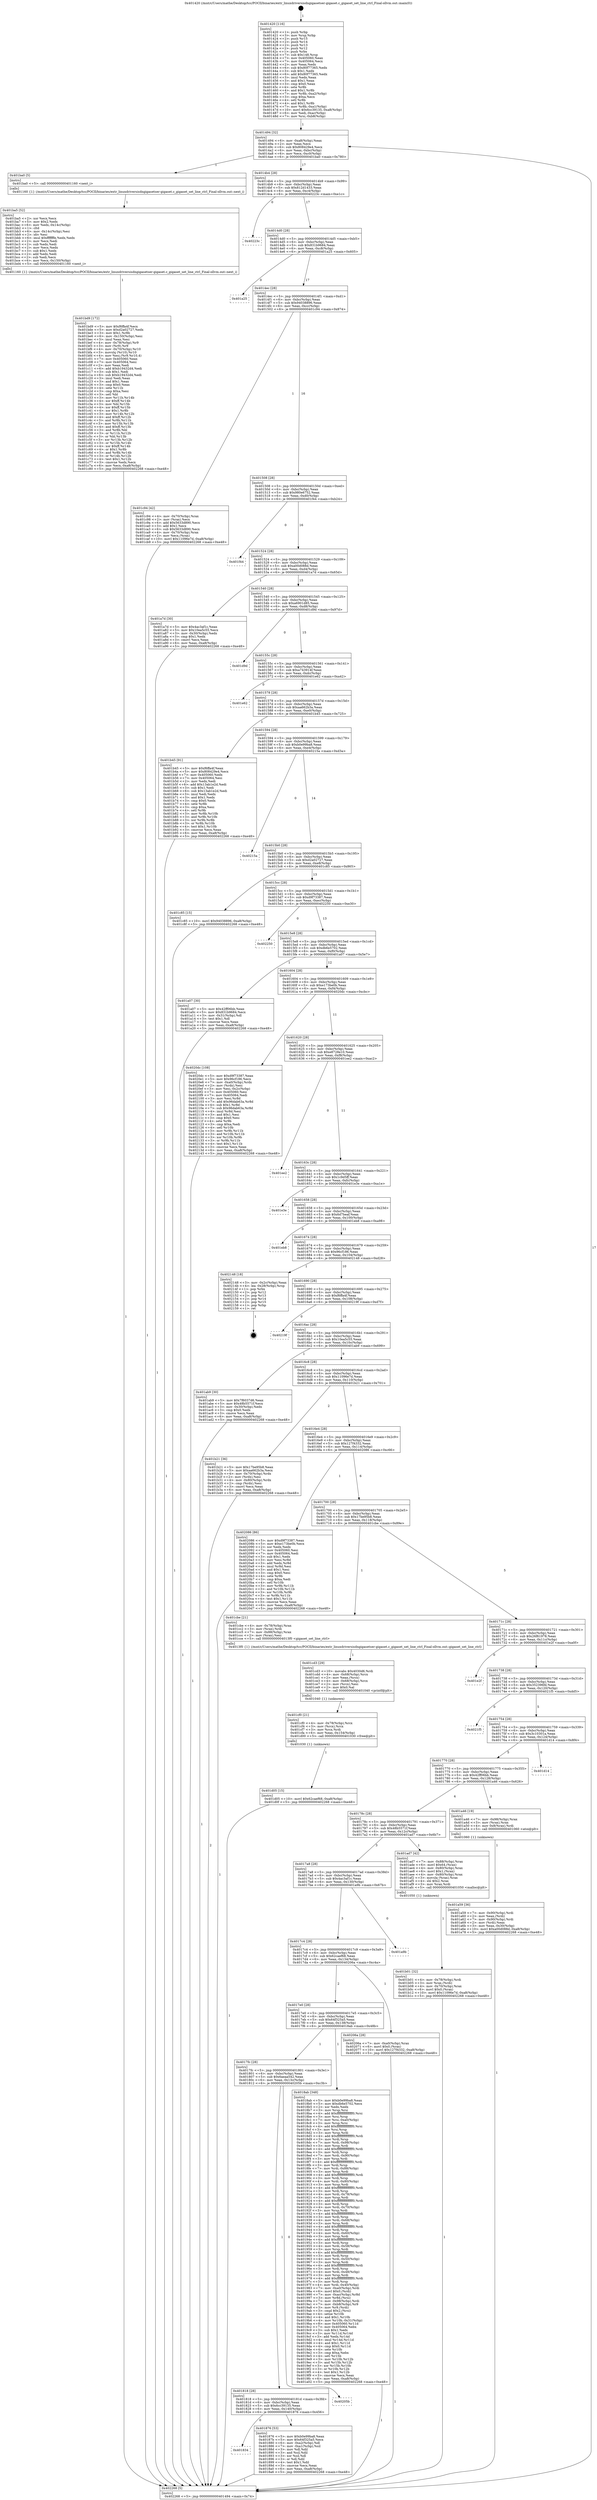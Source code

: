 digraph "0x401420" {
  label = "0x401420 (/mnt/c/Users/mathe/Desktop/tcc/POCII/binaries/extr_linuxdriversisdngigasetser-gigaset.c_gigaset_set_line_ctrl_Final-ollvm.out::main(0))"
  labelloc = "t"
  node[shape=record]

  Entry [label="",width=0.3,height=0.3,shape=circle,fillcolor=black,style=filled]
  "0x401494" [label="{
     0x401494 [32]\l
     | [instrs]\l
     &nbsp;&nbsp;0x401494 \<+6\>: mov -0xa8(%rbp),%eax\l
     &nbsp;&nbsp;0x40149a \<+2\>: mov %eax,%ecx\l
     &nbsp;&nbsp;0x40149c \<+6\>: sub $0x808429e4,%ecx\l
     &nbsp;&nbsp;0x4014a2 \<+6\>: mov %eax,-0xbc(%rbp)\l
     &nbsp;&nbsp;0x4014a8 \<+6\>: mov %ecx,-0xc0(%rbp)\l
     &nbsp;&nbsp;0x4014ae \<+6\>: je 0000000000401ba0 \<main+0x780\>\l
  }"]
  "0x401ba0" [label="{
     0x401ba0 [5]\l
     | [instrs]\l
     &nbsp;&nbsp;0x401ba0 \<+5\>: call 0000000000401160 \<next_i\>\l
     | [calls]\l
     &nbsp;&nbsp;0x401160 \{1\} (/mnt/c/Users/mathe/Desktop/tcc/POCII/binaries/extr_linuxdriversisdngigasetser-gigaset.c_gigaset_set_line_ctrl_Final-ollvm.out::next_i)\l
  }"]
  "0x4014b4" [label="{
     0x4014b4 [28]\l
     | [instrs]\l
     &nbsp;&nbsp;0x4014b4 \<+5\>: jmp 00000000004014b9 \<main+0x99\>\l
     &nbsp;&nbsp;0x4014b9 \<+6\>: mov -0xbc(%rbp),%eax\l
     &nbsp;&nbsp;0x4014bf \<+5\>: sub $0x812d1433,%eax\l
     &nbsp;&nbsp;0x4014c4 \<+6\>: mov %eax,-0xc4(%rbp)\l
     &nbsp;&nbsp;0x4014ca \<+6\>: je 000000000040223c \<main+0xe1c\>\l
  }"]
  Exit [label="",width=0.3,height=0.3,shape=circle,fillcolor=black,style=filled,peripheries=2]
  "0x40223c" [label="{
     0x40223c\l
  }", style=dashed]
  "0x4014d0" [label="{
     0x4014d0 [28]\l
     | [instrs]\l
     &nbsp;&nbsp;0x4014d0 \<+5\>: jmp 00000000004014d5 \<main+0xb5\>\l
     &nbsp;&nbsp;0x4014d5 \<+6\>: mov -0xbc(%rbp),%eax\l
     &nbsp;&nbsp;0x4014db \<+5\>: sub $0x831b9684,%eax\l
     &nbsp;&nbsp;0x4014e0 \<+6\>: mov %eax,-0xc8(%rbp)\l
     &nbsp;&nbsp;0x4014e6 \<+6\>: je 0000000000401a25 \<main+0x605\>\l
  }"]
  "0x401d05" [label="{
     0x401d05 [15]\l
     | [instrs]\l
     &nbsp;&nbsp;0x401d05 \<+10\>: movl $0x62caef68,-0xa8(%rbp)\l
     &nbsp;&nbsp;0x401d0f \<+5\>: jmp 0000000000402268 \<main+0xe48\>\l
  }"]
  "0x401a25" [label="{
     0x401a25\l
  }", style=dashed]
  "0x4014ec" [label="{
     0x4014ec [28]\l
     | [instrs]\l
     &nbsp;&nbsp;0x4014ec \<+5\>: jmp 00000000004014f1 \<main+0xd1\>\l
     &nbsp;&nbsp;0x4014f1 \<+6\>: mov -0xbc(%rbp),%eax\l
     &nbsp;&nbsp;0x4014f7 \<+5\>: sub $0x94038896,%eax\l
     &nbsp;&nbsp;0x4014fc \<+6\>: mov %eax,-0xcc(%rbp)\l
     &nbsp;&nbsp;0x401502 \<+6\>: je 0000000000401c94 \<main+0x874\>\l
  }"]
  "0x401cf0" [label="{
     0x401cf0 [21]\l
     | [instrs]\l
     &nbsp;&nbsp;0x401cf0 \<+4\>: mov -0x78(%rbp),%rcx\l
     &nbsp;&nbsp;0x401cf4 \<+3\>: mov (%rcx),%rcx\l
     &nbsp;&nbsp;0x401cf7 \<+3\>: mov %rcx,%rdi\l
     &nbsp;&nbsp;0x401cfa \<+6\>: mov %eax,-0x154(%rbp)\l
     &nbsp;&nbsp;0x401d00 \<+5\>: call 0000000000401030 \<free@plt\>\l
     | [calls]\l
     &nbsp;&nbsp;0x401030 \{1\} (unknown)\l
  }"]
  "0x401c94" [label="{
     0x401c94 [42]\l
     | [instrs]\l
     &nbsp;&nbsp;0x401c94 \<+4\>: mov -0x70(%rbp),%rax\l
     &nbsp;&nbsp;0x401c98 \<+2\>: mov (%rax),%ecx\l
     &nbsp;&nbsp;0x401c9a \<+6\>: add $0x5633d890,%ecx\l
     &nbsp;&nbsp;0x401ca0 \<+3\>: add $0x1,%ecx\l
     &nbsp;&nbsp;0x401ca3 \<+6\>: sub $0x5633d890,%ecx\l
     &nbsp;&nbsp;0x401ca9 \<+4\>: mov -0x70(%rbp),%rax\l
     &nbsp;&nbsp;0x401cad \<+2\>: mov %ecx,(%rax)\l
     &nbsp;&nbsp;0x401caf \<+10\>: movl $0x11096e7d,-0xa8(%rbp)\l
     &nbsp;&nbsp;0x401cb9 \<+5\>: jmp 0000000000402268 \<main+0xe48\>\l
  }"]
  "0x401508" [label="{
     0x401508 [28]\l
     | [instrs]\l
     &nbsp;&nbsp;0x401508 \<+5\>: jmp 000000000040150d \<main+0xed\>\l
     &nbsp;&nbsp;0x40150d \<+6\>: mov -0xbc(%rbp),%eax\l
     &nbsp;&nbsp;0x401513 \<+5\>: sub $0x980e6752,%eax\l
     &nbsp;&nbsp;0x401518 \<+6\>: mov %eax,-0xd0(%rbp)\l
     &nbsp;&nbsp;0x40151e \<+6\>: je 0000000000401f44 \<main+0xb24\>\l
  }"]
  "0x401cd3" [label="{
     0x401cd3 [29]\l
     | [instrs]\l
     &nbsp;&nbsp;0x401cd3 \<+10\>: movabs $0x4030d6,%rdi\l
     &nbsp;&nbsp;0x401cdd \<+4\>: mov -0x68(%rbp),%rcx\l
     &nbsp;&nbsp;0x401ce1 \<+2\>: mov %eax,(%rcx)\l
     &nbsp;&nbsp;0x401ce3 \<+4\>: mov -0x68(%rbp),%rcx\l
     &nbsp;&nbsp;0x401ce7 \<+2\>: mov (%rcx),%esi\l
     &nbsp;&nbsp;0x401ce9 \<+2\>: mov $0x0,%al\l
     &nbsp;&nbsp;0x401ceb \<+5\>: call 0000000000401040 \<printf@plt\>\l
     | [calls]\l
     &nbsp;&nbsp;0x401040 \{1\} (unknown)\l
  }"]
  "0x401f44" [label="{
     0x401f44\l
  }", style=dashed]
  "0x401524" [label="{
     0x401524 [28]\l
     | [instrs]\l
     &nbsp;&nbsp;0x401524 \<+5\>: jmp 0000000000401529 \<main+0x109\>\l
     &nbsp;&nbsp;0x401529 \<+6\>: mov -0xbc(%rbp),%eax\l
     &nbsp;&nbsp;0x40152f \<+5\>: sub $0xa00d088d,%eax\l
     &nbsp;&nbsp;0x401534 \<+6\>: mov %eax,-0xd4(%rbp)\l
     &nbsp;&nbsp;0x40153a \<+6\>: je 0000000000401a7d \<main+0x65d\>\l
  }"]
  "0x401bd9" [label="{
     0x401bd9 [172]\l
     | [instrs]\l
     &nbsp;&nbsp;0x401bd9 \<+5\>: mov $0xf6ffa4f,%ecx\l
     &nbsp;&nbsp;0x401bde \<+5\>: mov $0xd2a02727,%edx\l
     &nbsp;&nbsp;0x401be3 \<+3\>: mov $0x1,%r8b\l
     &nbsp;&nbsp;0x401be6 \<+6\>: mov -0x150(%rbp),%esi\l
     &nbsp;&nbsp;0x401bec \<+3\>: imul %eax,%esi\l
     &nbsp;&nbsp;0x401bef \<+4\>: mov -0x78(%rbp),%r9\l
     &nbsp;&nbsp;0x401bf3 \<+3\>: mov (%r9),%r9\l
     &nbsp;&nbsp;0x401bf6 \<+4\>: mov -0x70(%rbp),%r10\l
     &nbsp;&nbsp;0x401bfa \<+3\>: movslq (%r10),%r10\l
     &nbsp;&nbsp;0x401bfd \<+4\>: mov %esi,(%r9,%r10,4)\l
     &nbsp;&nbsp;0x401c01 \<+7\>: mov 0x405060,%eax\l
     &nbsp;&nbsp;0x401c08 \<+7\>: mov 0x405064,%esi\l
     &nbsp;&nbsp;0x401c0f \<+2\>: mov %eax,%edi\l
     &nbsp;&nbsp;0x401c11 \<+6\>: add $0xb19432d4,%edi\l
     &nbsp;&nbsp;0x401c17 \<+3\>: sub $0x1,%edi\l
     &nbsp;&nbsp;0x401c1a \<+6\>: sub $0xb19432d4,%edi\l
     &nbsp;&nbsp;0x401c20 \<+3\>: imul %edi,%eax\l
     &nbsp;&nbsp;0x401c23 \<+3\>: and $0x1,%eax\l
     &nbsp;&nbsp;0x401c26 \<+3\>: cmp $0x0,%eax\l
     &nbsp;&nbsp;0x401c29 \<+4\>: sete %r11b\l
     &nbsp;&nbsp;0x401c2d \<+3\>: cmp $0xa,%esi\l
     &nbsp;&nbsp;0x401c30 \<+3\>: setl %bl\l
     &nbsp;&nbsp;0x401c33 \<+3\>: mov %r11b,%r14b\l
     &nbsp;&nbsp;0x401c36 \<+4\>: xor $0xff,%r14b\l
     &nbsp;&nbsp;0x401c3a \<+3\>: mov %bl,%r15b\l
     &nbsp;&nbsp;0x401c3d \<+4\>: xor $0xff,%r15b\l
     &nbsp;&nbsp;0x401c41 \<+4\>: xor $0x1,%r8b\l
     &nbsp;&nbsp;0x401c45 \<+3\>: mov %r14b,%r12b\l
     &nbsp;&nbsp;0x401c48 \<+4\>: and $0xff,%r12b\l
     &nbsp;&nbsp;0x401c4c \<+3\>: and %r8b,%r11b\l
     &nbsp;&nbsp;0x401c4f \<+3\>: mov %r15b,%r13b\l
     &nbsp;&nbsp;0x401c52 \<+4\>: and $0xff,%r13b\l
     &nbsp;&nbsp;0x401c56 \<+3\>: and %r8b,%bl\l
     &nbsp;&nbsp;0x401c59 \<+3\>: or %r11b,%r12b\l
     &nbsp;&nbsp;0x401c5c \<+3\>: or %bl,%r13b\l
     &nbsp;&nbsp;0x401c5f \<+3\>: xor %r13b,%r12b\l
     &nbsp;&nbsp;0x401c62 \<+3\>: or %r15b,%r14b\l
     &nbsp;&nbsp;0x401c65 \<+4\>: xor $0xff,%r14b\l
     &nbsp;&nbsp;0x401c69 \<+4\>: or $0x1,%r8b\l
     &nbsp;&nbsp;0x401c6d \<+3\>: and %r8b,%r14b\l
     &nbsp;&nbsp;0x401c70 \<+3\>: or %r14b,%r12b\l
     &nbsp;&nbsp;0x401c73 \<+4\>: test $0x1,%r12b\l
     &nbsp;&nbsp;0x401c77 \<+3\>: cmovne %edx,%ecx\l
     &nbsp;&nbsp;0x401c7a \<+6\>: mov %ecx,-0xa8(%rbp)\l
     &nbsp;&nbsp;0x401c80 \<+5\>: jmp 0000000000402268 \<main+0xe48\>\l
  }"]
  "0x401a7d" [label="{
     0x401a7d [30]\l
     | [instrs]\l
     &nbsp;&nbsp;0x401a7d \<+5\>: mov $0x4ac3af1c,%eax\l
     &nbsp;&nbsp;0x401a82 \<+5\>: mov $0x10ea5c55,%ecx\l
     &nbsp;&nbsp;0x401a87 \<+3\>: mov -0x30(%rbp),%edx\l
     &nbsp;&nbsp;0x401a8a \<+3\>: cmp $0x1,%edx\l
     &nbsp;&nbsp;0x401a8d \<+3\>: cmovl %ecx,%eax\l
     &nbsp;&nbsp;0x401a90 \<+6\>: mov %eax,-0xa8(%rbp)\l
     &nbsp;&nbsp;0x401a96 \<+5\>: jmp 0000000000402268 \<main+0xe48\>\l
  }"]
  "0x401540" [label="{
     0x401540 [28]\l
     | [instrs]\l
     &nbsp;&nbsp;0x401540 \<+5\>: jmp 0000000000401545 \<main+0x125\>\l
     &nbsp;&nbsp;0x401545 \<+6\>: mov -0xbc(%rbp),%eax\l
     &nbsp;&nbsp;0x40154b \<+5\>: sub $0xa6901d85,%eax\l
     &nbsp;&nbsp;0x401550 \<+6\>: mov %eax,-0xd8(%rbp)\l
     &nbsp;&nbsp;0x401556 \<+6\>: je 0000000000401d9d \<main+0x97d\>\l
  }"]
  "0x401ba5" [label="{
     0x401ba5 [52]\l
     | [instrs]\l
     &nbsp;&nbsp;0x401ba5 \<+2\>: xor %ecx,%ecx\l
     &nbsp;&nbsp;0x401ba7 \<+5\>: mov $0x2,%edx\l
     &nbsp;&nbsp;0x401bac \<+6\>: mov %edx,-0x14c(%rbp)\l
     &nbsp;&nbsp;0x401bb2 \<+1\>: cltd\l
     &nbsp;&nbsp;0x401bb3 \<+6\>: mov -0x14c(%rbp),%esi\l
     &nbsp;&nbsp;0x401bb9 \<+2\>: idiv %esi\l
     &nbsp;&nbsp;0x401bbb \<+6\>: imul $0xfffffffe,%edx,%edx\l
     &nbsp;&nbsp;0x401bc1 \<+2\>: mov %ecx,%edi\l
     &nbsp;&nbsp;0x401bc3 \<+2\>: sub %edx,%edi\l
     &nbsp;&nbsp;0x401bc5 \<+2\>: mov %ecx,%edx\l
     &nbsp;&nbsp;0x401bc7 \<+3\>: sub $0x1,%edx\l
     &nbsp;&nbsp;0x401bca \<+2\>: add %edx,%edi\l
     &nbsp;&nbsp;0x401bcc \<+2\>: sub %edi,%ecx\l
     &nbsp;&nbsp;0x401bce \<+6\>: mov %ecx,-0x150(%rbp)\l
     &nbsp;&nbsp;0x401bd4 \<+5\>: call 0000000000401160 \<next_i\>\l
     | [calls]\l
     &nbsp;&nbsp;0x401160 \{1\} (/mnt/c/Users/mathe/Desktop/tcc/POCII/binaries/extr_linuxdriversisdngigasetser-gigaset.c_gigaset_set_line_ctrl_Final-ollvm.out::next_i)\l
  }"]
  "0x401d9d" [label="{
     0x401d9d\l
  }", style=dashed]
  "0x40155c" [label="{
     0x40155c [28]\l
     | [instrs]\l
     &nbsp;&nbsp;0x40155c \<+5\>: jmp 0000000000401561 \<main+0x141\>\l
     &nbsp;&nbsp;0x401561 \<+6\>: mov -0xbc(%rbp),%eax\l
     &nbsp;&nbsp;0x401567 \<+5\>: sub $0xa743914f,%eax\l
     &nbsp;&nbsp;0x40156c \<+6\>: mov %eax,-0xdc(%rbp)\l
     &nbsp;&nbsp;0x401572 \<+6\>: je 0000000000401e62 \<main+0xa42\>\l
  }"]
  "0x401b01" [label="{
     0x401b01 [32]\l
     | [instrs]\l
     &nbsp;&nbsp;0x401b01 \<+4\>: mov -0x78(%rbp),%rdi\l
     &nbsp;&nbsp;0x401b05 \<+3\>: mov %rax,(%rdi)\l
     &nbsp;&nbsp;0x401b08 \<+4\>: mov -0x70(%rbp),%rax\l
     &nbsp;&nbsp;0x401b0c \<+6\>: movl $0x0,(%rax)\l
     &nbsp;&nbsp;0x401b12 \<+10\>: movl $0x11096e7d,-0xa8(%rbp)\l
     &nbsp;&nbsp;0x401b1c \<+5\>: jmp 0000000000402268 \<main+0xe48\>\l
  }"]
  "0x401e62" [label="{
     0x401e62\l
  }", style=dashed]
  "0x401578" [label="{
     0x401578 [28]\l
     | [instrs]\l
     &nbsp;&nbsp;0x401578 \<+5\>: jmp 000000000040157d \<main+0x15d\>\l
     &nbsp;&nbsp;0x40157d \<+6\>: mov -0xbc(%rbp),%eax\l
     &nbsp;&nbsp;0x401583 \<+5\>: sub $0xaa662b3a,%eax\l
     &nbsp;&nbsp;0x401588 \<+6\>: mov %eax,-0xe0(%rbp)\l
     &nbsp;&nbsp;0x40158e \<+6\>: je 0000000000401b45 \<main+0x725\>\l
  }"]
  "0x401a59" [label="{
     0x401a59 [36]\l
     | [instrs]\l
     &nbsp;&nbsp;0x401a59 \<+7\>: mov -0x90(%rbp),%rdi\l
     &nbsp;&nbsp;0x401a60 \<+2\>: mov %eax,(%rdi)\l
     &nbsp;&nbsp;0x401a62 \<+7\>: mov -0x90(%rbp),%rdi\l
     &nbsp;&nbsp;0x401a69 \<+2\>: mov (%rdi),%eax\l
     &nbsp;&nbsp;0x401a6b \<+3\>: mov %eax,-0x30(%rbp)\l
     &nbsp;&nbsp;0x401a6e \<+10\>: movl $0xa00d088d,-0xa8(%rbp)\l
     &nbsp;&nbsp;0x401a78 \<+5\>: jmp 0000000000402268 \<main+0xe48\>\l
  }"]
  "0x401b45" [label="{
     0x401b45 [91]\l
     | [instrs]\l
     &nbsp;&nbsp;0x401b45 \<+5\>: mov $0xf6ffa4f,%eax\l
     &nbsp;&nbsp;0x401b4a \<+5\>: mov $0x808429e4,%ecx\l
     &nbsp;&nbsp;0x401b4f \<+7\>: mov 0x405060,%edx\l
     &nbsp;&nbsp;0x401b56 \<+7\>: mov 0x405064,%esi\l
     &nbsp;&nbsp;0x401b5d \<+2\>: mov %edx,%edi\l
     &nbsp;&nbsp;0x401b5f \<+6\>: add $0x13ab1e2d,%edi\l
     &nbsp;&nbsp;0x401b65 \<+3\>: sub $0x1,%edi\l
     &nbsp;&nbsp;0x401b68 \<+6\>: sub $0x13ab1e2d,%edi\l
     &nbsp;&nbsp;0x401b6e \<+3\>: imul %edi,%edx\l
     &nbsp;&nbsp;0x401b71 \<+3\>: and $0x1,%edx\l
     &nbsp;&nbsp;0x401b74 \<+3\>: cmp $0x0,%edx\l
     &nbsp;&nbsp;0x401b77 \<+4\>: sete %r8b\l
     &nbsp;&nbsp;0x401b7b \<+3\>: cmp $0xa,%esi\l
     &nbsp;&nbsp;0x401b7e \<+4\>: setl %r9b\l
     &nbsp;&nbsp;0x401b82 \<+3\>: mov %r8b,%r10b\l
     &nbsp;&nbsp;0x401b85 \<+3\>: and %r9b,%r10b\l
     &nbsp;&nbsp;0x401b88 \<+3\>: xor %r9b,%r8b\l
     &nbsp;&nbsp;0x401b8b \<+3\>: or %r8b,%r10b\l
     &nbsp;&nbsp;0x401b8e \<+4\>: test $0x1,%r10b\l
     &nbsp;&nbsp;0x401b92 \<+3\>: cmovne %ecx,%eax\l
     &nbsp;&nbsp;0x401b95 \<+6\>: mov %eax,-0xa8(%rbp)\l
     &nbsp;&nbsp;0x401b9b \<+5\>: jmp 0000000000402268 \<main+0xe48\>\l
  }"]
  "0x401594" [label="{
     0x401594 [28]\l
     | [instrs]\l
     &nbsp;&nbsp;0x401594 \<+5\>: jmp 0000000000401599 \<main+0x179\>\l
     &nbsp;&nbsp;0x401599 \<+6\>: mov -0xbc(%rbp),%eax\l
     &nbsp;&nbsp;0x40159f \<+5\>: sub $0xb0e99ba8,%eax\l
     &nbsp;&nbsp;0x4015a4 \<+6\>: mov %eax,-0xe4(%rbp)\l
     &nbsp;&nbsp;0x4015aa \<+6\>: je 000000000040215a \<main+0xd3a\>\l
  }"]
  "0x401420" [label="{
     0x401420 [116]\l
     | [instrs]\l
     &nbsp;&nbsp;0x401420 \<+1\>: push %rbp\l
     &nbsp;&nbsp;0x401421 \<+3\>: mov %rsp,%rbp\l
     &nbsp;&nbsp;0x401424 \<+2\>: push %r15\l
     &nbsp;&nbsp;0x401426 \<+2\>: push %r14\l
     &nbsp;&nbsp;0x401428 \<+2\>: push %r13\l
     &nbsp;&nbsp;0x40142a \<+2\>: push %r12\l
     &nbsp;&nbsp;0x40142c \<+1\>: push %rbx\l
     &nbsp;&nbsp;0x40142d \<+7\>: sub $0x148,%rsp\l
     &nbsp;&nbsp;0x401434 \<+7\>: mov 0x405060,%eax\l
     &nbsp;&nbsp;0x40143b \<+7\>: mov 0x405064,%ecx\l
     &nbsp;&nbsp;0x401442 \<+2\>: mov %eax,%edx\l
     &nbsp;&nbsp;0x401444 \<+6\>: sub $0x80f77365,%edx\l
     &nbsp;&nbsp;0x40144a \<+3\>: sub $0x1,%edx\l
     &nbsp;&nbsp;0x40144d \<+6\>: add $0x80f77365,%edx\l
     &nbsp;&nbsp;0x401453 \<+3\>: imul %edx,%eax\l
     &nbsp;&nbsp;0x401456 \<+3\>: and $0x1,%eax\l
     &nbsp;&nbsp;0x401459 \<+3\>: cmp $0x0,%eax\l
     &nbsp;&nbsp;0x40145c \<+4\>: sete %r8b\l
     &nbsp;&nbsp;0x401460 \<+4\>: and $0x1,%r8b\l
     &nbsp;&nbsp;0x401464 \<+7\>: mov %r8b,-0xa2(%rbp)\l
     &nbsp;&nbsp;0x40146b \<+3\>: cmp $0xa,%ecx\l
     &nbsp;&nbsp;0x40146e \<+4\>: setl %r8b\l
     &nbsp;&nbsp;0x401472 \<+4\>: and $0x1,%r8b\l
     &nbsp;&nbsp;0x401476 \<+7\>: mov %r8b,-0xa1(%rbp)\l
     &nbsp;&nbsp;0x40147d \<+10\>: movl $0x6cc39135,-0xa8(%rbp)\l
     &nbsp;&nbsp;0x401487 \<+6\>: mov %edi,-0xac(%rbp)\l
     &nbsp;&nbsp;0x40148d \<+7\>: mov %rsi,-0xb8(%rbp)\l
  }"]
  "0x40215a" [label="{
     0x40215a\l
  }", style=dashed]
  "0x4015b0" [label="{
     0x4015b0 [28]\l
     | [instrs]\l
     &nbsp;&nbsp;0x4015b0 \<+5\>: jmp 00000000004015b5 \<main+0x195\>\l
     &nbsp;&nbsp;0x4015b5 \<+6\>: mov -0xbc(%rbp),%eax\l
     &nbsp;&nbsp;0x4015bb \<+5\>: sub $0xd2a02727,%eax\l
     &nbsp;&nbsp;0x4015c0 \<+6\>: mov %eax,-0xe8(%rbp)\l
     &nbsp;&nbsp;0x4015c6 \<+6\>: je 0000000000401c85 \<main+0x865\>\l
  }"]
  "0x402268" [label="{
     0x402268 [5]\l
     | [instrs]\l
     &nbsp;&nbsp;0x402268 \<+5\>: jmp 0000000000401494 \<main+0x74\>\l
  }"]
  "0x401c85" [label="{
     0x401c85 [15]\l
     | [instrs]\l
     &nbsp;&nbsp;0x401c85 \<+10\>: movl $0x94038896,-0xa8(%rbp)\l
     &nbsp;&nbsp;0x401c8f \<+5\>: jmp 0000000000402268 \<main+0xe48\>\l
  }"]
  "0x4015cc" [label="{
     0x4015cc [28]\l
     | [instrs]\l
     &nbsp;&nbsp;0x4015cc \<+5\>: jmp 00000000004015d1 \<main+0x1b1\>\l
     &nbsp;&nbsp;0x4015d1 \<+6\>: mov -0xbc(%rbp),%eax\l
     &nbsp;&nbsp;0x4015d7 \<+5\>: sub $0xd9f73387,%eax\l
     &nbsp;&nbsp;0x4015dc \<+6\>: mov %eax,-0xec(%rbp)\l
     &nbsp;&nbsp;0x4015e2 \<+6\>: je 0000000000402250 \<main+0xe30\>\l
  }"]
  "0x401834" [label="{
     0x401834\l
  }", style=dashed]
  "0x402250" [label="{
     0x402250\l
  }", style=dashed]
  "0x4015e8" [label="{
     0x4015e8 [28]\l
     | [instrs]\l
     &nbsp;&nbsp;0x4015e8 \<+5\>: jmp 00000000004015ed \<main+0x1cd\>\l
     &nbsp;&nbsp;0x4015ed \<+6\>: mov -0xbc(%rbp),%eax\l
     &nbsp;&nbsp;0x4015f3 \<+5\>: sub $0xdb6e5702,%eax\l
     &nbsp;&nbsp;0x4015f8 \<+6\>: mov %eax,-0xf0(%rbp)\l
     &nbsp;&nbsp;0x4015fe \<+6\>: je 0000000000401a07 \<main+0x5e7\>\l
  }"]
  "0x401876" [label="{
     0x401876 [53]\l
     | [instrs]\l
     &nbsp;&nbsp;0x401876 \<+5\>: mov $0xb0e99ba8,%eax\l
     &nbsp;&nbsp;0x40187b \<+5\>: mov $0x64f325a5,%ecx\l
     &nbsp;&nbsp;0x401880 \<+6\>: mov -0xa2(%rbp),%dl\l
     &nbsp;&nbsp;0x401886 \<+7\>: mov -0xa1(%rbp),%sil\l
     &nbsp;&nbsp;0x40188d \<+3\>: mov %dl,%dil\l
     &nbsp;&nbsp;0x401890 \<+3\>: and %sil,%dil\l
     &nbsp;&nbsp;0x401893 \<+3\>: xor %sil,%dl\l
     &nbsp;&nbsp;0x401896 \<+3\>: or %dl,%dil\l
     &nbsp;&nbsp;0x401899 \<+4\>: test $0x1,%dil\l
     &nbsp;&nbsp;0x40189d \<+3\>: cmovne %ecx,%eax\l
     &nbsp;&nbsp;0x4018a0 \<+6\>: mov %eax,-0xa8(%rbp)\l
     &nbsp;&nbsp;0x4018a6 \<+5\>: jmp 0000000000402268 \<main+0xe48\>\l
  }"]
  "0x401a07" [label="{
     0x401a07 [30]\l
     | [instrs]\l
     &nbsp;&nbsp;0x401a07 \<+5\>: mov $0x42ff06bb,%eax\l
     &nbsp;&nbsp;0x401a0c \<+5\>: mov $0x831b9684,%ecx\l
     &nbsp;&nbsp;0x401a11 \<+3\>: mov -0x31(%rbp),%dl\l
     &nbsp;&nbsp;0x401a14 \<+3\>: test $0x1,%dl\l
     &nbsp;&nbsp;0x401a17 \<+3\>: cmovne %ecx,%eax\l
     &nbsp;&nbsp;0x401a1a \<+6\>: mov %eax,-0xa8(%rbp)\l
     &nbsp;&nbsp;0x401a20 \<+5\>: jmp 0000000000402268 \<main+0xe48\>\l
  }"]
  "0x401604" [label="{
     0x401604 [28]\l
     | [instrs]\l
     &nbsp;&nbsp;0x401604 \<+5\>: jmp 0000000000401609 \<main+0x1e9\>\l
     &nbsp;&nbsp;0x401609 \<+6\>: mov -0xbc(%rbp),%eax\l
     &nbsp;&nbsp;0x40160f \<+5\>: sub $0xe173be0b,%eax\l
     &nbsp;&nbsp;0x401614 \<+6\>: mov %eax,-0xf4(%rbp)\l
     &nbsp;&nbsp;0x40161a \<+6\>: je 00000000004020dc \<main+0xcbc\>\l
  }"]
  "0x401818" [label="{
     0x401818 [28]\l
     | [instrs]\l
     &nbsp;&nbsp;0x401818 \<+5\>: jmp 000000000040181d \<main+0x3fd\>\l
     &nbsp;&nbsp;0x40181d \<+6\>: mov -0xbc(%rbp),%eax\l
     &nbsp;&nbsp;0x401823 \<+5\>: sub $0x6cc39135,%eax\l
     &nbsp;&nbsp;0x401828 \<+6\>: mov %eax,-0x140(%rbp)\l
     &nbsp;&nbsp;0x40182e \<+6\>: je 0000000000401876 \<main+0x456\>\l
  }"]
  "0x4020dc" [label="{
     0x4020dc [108]\l
     | [instrs]\l
     &nbsp;&nbsp;0x4020dc \<+5\>: mov $0xd9f73387,%eax\l
     &nbsp;&nbsp;0x4020e1 \<+5\>: mov $0x96cf186,%ecx\l
     &nbsp;&nbsp;0x4020e6 \<+7\>: mov -0xa0(%rbp),%rdx\l
     &nbsp;&nbsp;0x4020ed \<+2\>: mov (%rdx),%esi\l
     &nbsp;&nbsp;0x4020ef \<+3\>: mov %esi,-0x2c(%rbp)\l
     &nbsp;&nbsp;0x4020f2 \<+7\>: mov 0x405060,%esi\l
     &nbsp;&nbsp;0x4020f9 \<+7\>: mov 0x405064,%edi\l
     &nbsp;&nbsp;0x402100 \<+3\>: mov %esi,%r8d\l
     &nbsp;&nbsp;0x402103 \<+7\>: add $0x96dab63a,%r8d\l
     &nbsp;&nbsp;0x40210a \<+4\>: sub $0x1,%r8d\l
     &nbsp;&nbsp;0x40210e \<+7\>: sub $0x96dab63a,%r8d\l
     &nbsp;&nbsp;0x402115 \<+4\>: imul %r8d,%esi\l
     &nbsp;&nbsp;0x402119 \<+3\>: and $0x1,%esi\l
     &nbsp;&nbsp;0x40211c \<+3\>: cmp $0x0,%esi\l
     &nbsp;&nbsp;0x40211f \<+4\>: sete %r9b\l
     &nbsp;&nbsp;0x402123 \<+3\>: cmp $0xa,%edi\l
     &nbsp;&nbsp;0x402126 \<+4\>: setl %r10b\l
     &nbsp;&nbsp;0x40212a \<+3\>: mov %r9b,%r11b\l
     &nbsp;&nbsp;0x40212d \<+3\>: and %r10b,%r11b\l
     &nbsp;&nbsp;0x402130 \<+3\>: xor %r10b,%r9b\l
     &nbsp;&nbsp;0x402133 \<+3\>: or %r9b,%r11b\l
     &nbsp;&nbsp;0x402136 \<+4\>: test $0x1,%r11b\l
     &nbsp;&nbsp;0x40213a \<+3\>: cmovne %ecx,%eax\l
     &nbsp;&nbsp;0x40213d \<+6\>: mov %eax,-0xa8(%rbp)\l
     &nbsp;&nbsp;0x402143 \<+5\>: jmp 0000000000402268 \<main+0xe48\>\l
  }"]
  "0x401620" [label="{
     0x401620 [28]\l
     | [instrs]\l
     &nbsp;&nbsp;0x401620 \<+5\>: jmp 0000000000401625 \<main+0x205\>\l
     &nbsp;&nbsp;0x401625 \<+6\>: mov -0xbc(%rbp),%eax\l
     &nbsp;&nbsp;0x40162b \<+5\>: sub $0xe8728e10,%eax\l
     &nbsp;&nbsp;0x401630 \<+6\>: mov %eax,-0xf8(%rbp)\l
     &nbsp;&nbsp;0x401636 \<+6\>: je 0000000000401ee2 \<main+0xac2\>\l
  }"]
  "0x40205b" [label="{
     0x40205b\l
  }", style=dashed]
  "0x401ee2" [label="{
     0x401ee2\l
  }", style=dashed]
  "0x40163c" [label="{
     0x40163c [28]\l
     | [instrs]\l
     &nbsp;&nbsp;0x40163c \<+5\>: jmp 0000000000401641 \<main+0x221\>\l
     &nbsp;&nbsp;0x401641 \<+6\>: mov -0xbc(%rbp),%eax\l
     &nbsp;&nbsp;0x401647 \<+5\>: sub $0x1c9d5ff,%eax\l
     &nbsp;&nbsp;0x40164c \<+6\>: mov %eax,-0xfc(%rbp)\l
     &nbsp;&nbsp;0x401652 \<+6\>: je 0000000000401e3e \<main+0xa1e\>\l
  }"]
  "0x4017fc" [label="{
     0x4017fc [28]\l
     | [instrs]\l
     &nbsp;&nbsp;0x4017fc \<+5\>: jmp 0000000000401801 \<main+0x3e1\>\l
     &nbsp;&nbsp;0x401801 \<+6\>: mov -0xbc(%rbp),%eax\l
     &nbsp;&nbsp;0x401807 \<+5\>: sub $0x6aeaa542,%eax\l
     &nbsp;&nbsp;0x40180c \<+6\>: mov %eax,-0x13c(%rbp)\l
     &nbsp;&nbsp;0x401812 \<+6\>: je 000000000040205b \<main+0xc3b\>\l
  }"]
  "0x401e3e" [label="{
     0x401e3e\l
  }", style=dashed]
  "0x401658" [label="{
     0x401658 [28]\l
     | [instrs]\l
     &nbsp;&nbsp;0x401658 \<+5\>: jmp 000000000040165d \<main+0x23d\>\l
     &nbsp;&nbsp;0x40165d \<+6\>: mov -0xbc(%rbp),%eax\l
     &nbsp;&nbsp;0x401663 \<+5\>: sub $0x6d7beaf,%eax\l
     &nbsp;&nbsp;0x401668 \<+6\>: mov %eax,-0x100(%rbp)\l
     &nbsp;&nbsp;0x40166e \<+6\>: je 0000000000401eb8 \<main+0xa98\>\l
  }"]
  "0x4018ab" [label="{
     0x4018ab [348]\l
     | [instrs]\l
     &nbsp;&nbsp;0x4018ab \<+5\>: mov $0xb0e99ba8,%eax\l
     &nbsp;&nbsp;0x4018b0 \<+5\>: mov $0xdb6e5702,%ecx\l
     &nbsp;&nbsp;0x4018b5 \<+2\>: xor %edx,%edx\l
     &nbsp;&nbsp;0x4018b7 \<+3\>: mov %rsp,%rsi\l
     &nbsp;&nbsp;0x4018ba \<+4\>: add $0xfffffffffffffff0,%rsi\l
     &nbsp;&nbsp;0x4018be \<+3\>: mov %rsi,%rsp\l
     &nbsp;&nbsp;0x4018c1 \<+7\>: mov %rsi,-0xa0(%rbp)\l
     &nbsp;&nbsp;0x4018c8 \<+3\>: mov %rsp,%rsi\l
     &nbsp;&nbsp;0x4018cb \<+4\>: add $0xfffffffffffffff0,%rsi\l
     &nbsp;&nbsp;0x4018cf \<+3\>: mov %rsi,%rsp\l
     &nbsp;&nbsp;0x4018d2 \<+3\>: mov %rsp,%rdi\l
     &nbsp;&nbsp;0x4018d5 \<+4\>: add $0xfffffffffffffff0,%rdi\l
     &nbsp;&nbsp;0x4018d9 \<+3\>: mov %rdi,%rsp\l
     &nbsp;&nbsp;0x4018dc \<+7\>: mov %rdi,-0x98(%rbp)\l
     &nbsp;&nbsp;0x4018e3 \<+3\>: mov %rsp,%rdi\l
     &nbsp;&nbsp;0x4018e6 \<+4\>: add $0xfffffffffffffff0,%rdi\l
     &nbsp;&nbsp;0x4018ea \<+3\>: mov %rdi,%rsp\l
     &nbsp;&nbsp;0x4018ed \<+7\>: mov %rdi,-0x90(%rbp)\l
     &nbsp;&nbsp;0x4018f4 \<+3\>: mov %rsp,%rdi\l
     &nbsp;&nbsp;0x4018f7 \<+4\>: add $0xfffffffffffffff0,%rdi\l
     &nbsp;&nbsp;0x4018fb \<+3\>: mov %rdi,%rsp\l
     &nbsp;&nbsp;0x4018fe \<+7\>: mov %rdi,-0x88(%rbp)\l
     &nbsp;&nbsp;0x401905 \<+3\>: mov %rsp,%rdi\l
     &nbsp;&nbsp;0x401908 \<+4\>: add $0xfffffffffffffff0,%rdi\l
     &nbsp;&nbsp;0x40190c \<+3\>: mov %rdi,%rsp\l
     &nbsp;&nbsp;0x40190f \<+4\>: mov %rdi,-0x80(%rbp)\l
     &nbsp;&nbsp;0x401913 \<+3\>: mov %rsp,%rdi\l
     &nbsp;&nbsp;0x401916 \<+4\>: add $0xfffffffffffffff0,%rdi\l
     &nbsp;&nbsp;0x40191a \<+3\>: mov %rdi,%rsp\l
     &nbsp;&nbsp;0x40191d \<+4\>: mov %rdi,-0x78(%rbp)\l
     &nbsp;&nbsp;0x401921 \<+3\>: mov %rsp,%rdi\l
     &nbsp;&nbsp;0x401924 \<+4\>: add $0xfffffffffffffff0,%rdi\l
     &nbsp;&nbsp;0x401928 \<+3\>: mov %rdi,%rsp\l
     &nbsp;&nbsp;0x40192b \<+4\>: mov %rdi,-0x70(%rbp)\l
     &nbsp;&nbsp;0x40192f \<+3\>: mov %rsp,%rdi\l
     &nbsp;&nbsp;0x401932 \<+4\>: add $0xfffffffffffffff0,%rdi\l
     &nbsp;&nbsp;0x401936 \<+3\>: mov %rdi,%rsp\l
     &nbsp;&nbsp;0x401939 \<+4\>: mov %rdi,-0x68(%rbp)\l
     &nbsp;&nbsp;0x40193d \<+3\>: mov %rsp,%rdi\l
     &nbsp;&nbsp;0x401940 \<+4\>: add $0xfffffffffffffff0,%rdi\l
     &nbsp;&nbsp;0x401944 \<+3\>: mov %rdi,%rsp\l
     &nbsp;&nbsp;0x401947 \<+4\>: mov %rdi,-0x60(%rbp)\l
     &nbsp;&nbsp;0x40194b \<+3\>: mov %rsp,%rdi\l
     &nbsp;&nbsp;0x40194e \<+4\>: add $0xfffffffffffffff0,%rdi\l
     &nbsp;&nbsp;0x401952 \<+3\>: mov %rdi,%rsp\l
     &nbsp;&nbsp;0x401955 \<+4\>: mov %rdi,-0x58(%rbp)\l
     &nbsp;&nbsp;0x401959 \<+3\>: mov %rsp,%rdi\l
     &nbsp;&nbsp;0x40195c \<+4\>: add $0xfffffffffffffff0,%rdi\l
     &nbsp;&nbsp;0x401960 \<+3\>: mov %rdi,%rsp\l
     &nbsp;&nbsp;0x401963 \<+4\>: mov %rdi,-0x50(%rbp)\l
     &nbsp;&nbsp;0x401967 \<+3\>: mov %rsp,%rdi\l
     &nbsp;&nbsp;0x40196a \<+4\>: add $0xfffffffffffffff0,%rdi\l
     &nbsp;&nbsp;0x40196e \<+3\>: mov %rdi,%rsp\l
     &nbsp;&nbsp;0x401971 \<+4\>: mov %rdi,-0x48(%rbp)\l
     &nbsp;&nbsp;0x401975 \<+3\>: mov %rsp,%rdi\l
     &nbsp;&nbsp;0x401978 \<+4\>: add $0xfffffffffffffff0,%rdi\l
     &nbsp;&nbsp;0x40197c \<+3\>: mov %rdi,%rsp\l
     &nbsp;&nbsp;0x40197f \<+4\>: mov %rdi,-0x40(%rbp)\l
     &nbsp;&nbsp;0x401983 \<+7\>: mov -0xa0(%rbp),%rdi\l
     &nbsp;&nbsp;0x40198a \<+6\>: movl $0x0,(%rdi)\l
     &nbsp;&nbsp;0x401990 \<+7\>: mov -0xac(%rbp),%r8d\l
     &nbsp;&nbsp;0x401997 \<+3\>: mov %r8d,(%rsi)\l
     &nbsp;&nbsp;0x40199a \<+7\>: mov -0x98(%rbp),%rdi\l
     &nbsp;&nbsp;0x4019a1 \<+7\>: mov -0xb8(%rbp),%r9\l
     &nbsp;&nbsp;0x4019a8 \<+3\>: mov %r9,(%rdi)\l
     &nbsp;&nbsp;0x4019ab \<+3\>: cmpl $0x2,(%rsi)\l
     &nbsp;&nbsp;0x4019ae \<+4\>: setne %r10b\l
     &nbsp;&nbsp;0x4019b2 \<+4\>: and $0x1,%r10b\l
     &nbsp;&nbsp;0x4019b6 \<+4\>: mov %r10b,-0x31(%rbp)\l
     &nbsp;&nbsp;0x4019ba \<+8\>: mov 0x405060,%r11d\l
     &nbsp;&nbsp;0x4019c2 \<+7\>: mov 0x405064,%ebx\l
     &nbsp;&nbsp;0x4019c9 \<+3\>: sub $0x1,%edx\l
     &nbsp;&nbsp;0x4019cc \<+3\>: mov %r11d,%r14d\l
     &nbsp;&nbsp;0x4019cf \<+3\>: add %edx,%r14d\l
     &nbsp;&nbsp;0x4019d2 \<+4\>: imul %r14d,%r11d\l
     &nbsp;&nbsp;0x4019d6 \<+4\>: and $0x1,%r11d\l
     &nbsp;&nbsp;0x4019da \<+4\>: cmp $0x0,%r11d\l
     &nbsp;&nbsp;0x4019de \<+4\>: sete %r10b\l
     &nbsp;&nbsp;0x4019e2 \<+3\>: cmp $0xa,%ebx\l
     &nbsp;&nbsp;0x4019e5 \<+4\>: setl %r15b\l
     &nbsp;&nbsp;0x4019e9 \<+3\>: mov %r10b,%r12b\l
     &nbsp;&nbsp;0x4019ec \<+3\>: and %r15b,%r12b\l
     &nbsp;&nbsp;0x4019ef \<+3\>: xor %r15b,%r10b\l
     &nbsp;&nbsp;0x4019f2 \<+3\>: or %r10b,%r12b\l
     &nbsp;&nbsp;0x4019f5 \<+4\>: test $0x1,%r12b\l
     &nbsp;&nbsp;0x4019f9 \<+3\>: cmovne %ecx,%eax\l
     &nbsp;&nbsp;0x4019fc \<+6\>: mov %eax,-0xa8(%rbp)\l
     &nbsp;&nbsp;0x401a02 \<+5\>: jmp 0000000000402268 \<main+0xe48\>\l
  }"]
  "0x401eb8" [label="{
     0x401eb8\l
  }", style=dashed]
  "0x401674" [label="{
     0x401674 [28]\l
     | [instrs]\l
     &nbsp;&nbsp;0x401674 \<+5\>: jmp 0000000000401679 \<main+0x259\>\l
     &nbsp;&nbsp;0x401679 \<+6\>: mov -0xbc(%rbp),%eax\l
     &nbsp;&nbsp;0x40167f \<+5\>: sub $0x96cf186,%eax\l
     &nbsp;&nbsp;0x401684 \<+6\>: mov %eax,-0x104(%rbp)\l
     &nbsp;&nbsp;0x40168a \<+6\>: je 0000000000402148 \<main+0xd28\>\l
  }"]
  "0x4017e0" [label="{
     0x4017e0 [28]\l
     | [instrs]\l
     &nbsp;&nbsp;0x4017e0 \<+5\>: jmp 00000000004017e5 \<main+0x3c5\>\l
     &nbsp;&nbsp;0x4017e5 \<+6\>: mov -0xbc(%rbp),%eax\l
     &nbsp;&nbsp;0x4017eb \<+5\>: sub $0x64f325a5,%eax\l
     &nbsp;&nbsp;0x4017f0 \<+6\>: mov %eax,-0x138(%rbp)\l
     &nbsp;&nbsp;0x4017f6 \<+6\>: je 00000000004018ab \<main+0x48b\>\l
  }"]
  "0x402148" [label="{
     0x402148 [18]\l
     | [instrs]\l
     &nbsp;&nbsp;0x402148 \<+3\>: mov -0x2c(%rbp),%eax\l
     &nbsp;&nbsp;0x40214b \<+4\>: lea -0x28(%rbp),%rsp\l
     &nbsp;&nbsp;0x40214f \<+1\>: pop %rbx\l
     &nbsp;&nbsp;0x402150 \<+2\>: pop %r12\l
     &nbsp;&nbsp;0x402152 \<+2\>: pop %r13\l
     &nbsp;&nbsp;0x402154 \<+2\>: pop %r14\l
     &nbsp;&nbsp;0x402156 \<+2\>: pop %r15\l
     &nbsp;&nbsp;0x402158 \<+1\>: pop %rbp\l
     &nbsp;&nbsp;0x402159 \<+1\>: ret\l
  }"]
  "0x401690" [label="{
     0x401690 [28]\l
     | [instrs]\l
     &nbsp;&nbsp;0x401690 \<+5\>: jmp 0000000000401695 \<main+0x275\>\l
     &nbsp;&nbsp;0x401695 \<+6\>: mov -0xbc(%rbp),%eax\l
     &nbsp;&nbsp;0x40169b \<+5\>: sub $0xf6ffa4f,%eax\l
     &nbsp;&nbsp;0x4016a0 \<+6\>: mov %eax,-0x108(%rbp)\l
     &nbsp;&nbsp;0x4016a6 \<+6\>: je 000000000040219f \<main+0xd7f\>\l
  }"]
  "0x40206a" [label="{
     0x40206a [28]\l
     | [instrs]\l
     &nbsp;&nbsp;0x40206a \<+7\>: mov -0xa0(%rbp),%rax\l
     &nbsp;&nbsp;0x402071 \<+6\>: movl $0x0,(%rax)\l
     &nbsp;&nbsp;0x402077 \<+10\>: movl $0x127f4332,-0xa8(%rbp)\l
     &nbsp;&nbsp;0x402081 \<+5\>: jmp 0000000000402268 \<main+0xe48\>\l
  }"]
  "0x40219f" [label="{
     0x40219f\l
  }", style=dashed]
  "0x4016ac" [label="{
     0x4016ac [28]\l
     | [instrs]\l
     &nbsp;&nbsp;0x4016ac \<+5\>: jmp 00000000004016b1 \<main+0x291\>\l
     &nbsp;&nbsp;0x4016b1 \<+6\>: mov -0xbc(%rbp),%eax\l
     &nbsp;&nbsp;0x4016b7 \<+5\>: sub $0x10ea5c55,%eax\l
     &nbsp;&nbsp;0x4016bc \<+6\>: mov %eax,-0x10c(%rbp)\l
     &nbsp;&nbsp;0x4016c2 \<+6\>: je 0000000000401ab9 \<main+0x699\>\l
  }"]
  "0x4017c4" [label="{
     0x4017c4 [28]\l
     | [instrs]\l
     &nbsp;&nbsp;0x4017c4 \<+5\>: jmp 00000000004017c9 \<main+0x3a9\>\l
     &nbsp;&nbsp;0x4017c9 \<+6\>: mov -0xbc(%rbp),%eax\l
     &nbsp;&nbsp;0x4017cf \<+5\>: sub $0x62caef68,%eax\l
     &nbsp;&nbsp;0x4017d4 \<+6\>: mov %eax,-0x134(%rbp)\l
     &nbsp;&nbsp;0x4017da \<+6\>: je 000000000040206a \<main+0xc4a\>\l
  }"]
  "0x401ab9" [label="{
     0x401ab9 [30]\l
     | [instrs]\l
     &nbsp;&nbsp;0x401ab9 \<+5\>: mov $0x7f6037d6,%eax\l
     &nbsp;&nbsp;0x401abe \<+5\>: mov $0x48b5571f,%ecx\l
     &nbsp;&nbsp;0x401ac3 \<+3\>: mov -0x30(%rbp),%edx\l
     &nbsp;&nbsp;0x401ac6 \<+3\>: cmp $0x0,%edx\l
     &nbsp;&nbsp;0x401ac9 \<+3\>: cmove %ecx,%eax\l
     &nbsp;&nbsp;0x401acc \<+6\>: mov %eax,-0xa8(%rbp)\l
     &nbsp;&nbsp;0x401ad2 \<+5\>: jmp 0000000000402268 \<main+0xe48\>\l
  }"]
  "0x4016c8" [label="{
     0x4016c8 [28]\l
     | [instrs]\l
     &nbsp;&nbsp;0x4016c8 \<+5\>: jmp 00000000004016cd \<main+0x2ad\>\l
     &nbsp;&nbsp;0x4016cd \<+6\>: mov -0xbc(%rbp),%eax\l
     &nbsp;&nbsp;0x4016d3 \<+5\>: sub $0x11096e7d,%eax\l
     &nbsp;&nbsp;0x4016d8 \<+6\>: mov %eax,-0x110(%rbp)\l
     &nbsp;&nbsp;0x4016de \<+6\>: je 0000000000401b21 \<main+0x701\>\l
  }"]
  "0x401a9b" [label="{
     0x401a9b\l
  }", style=dashed]
  "0x401b21" [label="{
     0x401b21 [36]\l
     | [instrs]\l
     &nbsp;&nbsp;0x401b21 \<+5\>: mov $0x17be95b8,%eax\l
     &nbsp;&nbsp;0x401b26 \<+5\>: mov $0xaa662b3a,%ecx\l
     &nbsp;&nbsp;0x401b2b \<+4\>: mov -0x70(%rbp),%rdx\l
     &nbsp;&nbsp;0x401b2f \<+2\>: mov (%rdx),%esi\l
     &nbsp;&nbsp;0x401b31 \<+4\>: mov -0x80(%rbp),%rdx\l
     &nbsp;&nbsp;0x401b35 \<+2\>: cmp (%rdx),%esi\l
     &nbsp;&nbsp;0x401b37 \<+3\>: cmovl %ecx,%eax\l
     &nbsp;&nbsp;0x401b3a \<+6\>: mov %eax,-0xa8(%rbp)\l
     &nbsp;&nbsp;0x401b40 \<+5\>: jmp 0000000000402268 \<main+0xe48\>\l
  }"]
  "0x4016e4" [label="{
     0x4016e4 [28]\l
     | [instrs]\l
     &nbsp;&nbsp;0x4016e4 \<+5\>: jmp 00000000004016e9 \<main+0x2c9\>\l
     &nbsp;&nbsp;0x4016e9 \<+6\>: mov -0xbc(%rbp),%eax\l
     &nbsp;&nbsp;0x4016ef \<+5\>: sub $0x127f4332,%eax\l
     &nbsp;&nbsp;0x4016f4 \<+6\>: mov %eax,-0x114(%rbp)\l
     &nbsp;&nbsp;0x4016fa \<+6\>: je 0000000000402086 \<main+0xc66\>\l
  }"]
  "0x4017a8" [label="{
     0x4017a8 [28]\l
     | [instrs]\l
     &nbsp;&nbsp;0x4017a8 \<+5\>: jmp 00000000004017ad \<main+0x38d\>\l
     &nbsp;&nbsp;0x4017ad \<+6\>: mov -0xbc(%rbp),%eax\l
     &nbsp;&nbsp;0x4017b3 \<+5\>: sub $0x4ac3af1c,%eax\l
     &nbsp;&nbsp;0x4017b8 \<+6\>: mov %eax,-0x130(%rbp)\l
     &nbsp;&nbsp;0x4017be \<+6\>: je 0000000000401a9b \<main+0x67b\>\l
  }"]
  "0x402086" [label="{
     0x402086 [86]\l
     | [instrs]\l
     &nbsp;&nbsp;0x402086 \<+5\>: mov $0xd9f73387,%eax\l
     &nbsp;&nbsp;0x40208b \<+5\>: mov $0xe173be0b,%ecx\l
     &nbsp;&nbsp;0x402090 \<+2\>: xor %edx,%edx\l
     &nbsp;&nbsp;0x402092 \<+7\>: mov 0x405060,%esi\l
     &nbsp;&nbsp;0x402099 \<+7\>: mov 0x405064,%edi\l
     &nbsp;&nbsp;0x4020a0 \<+3\>: sub $0x1,%edx\l
     &nbsp;&nbsp;0x4020a3 \<+3\>: mov %esi,%r8d\l
     &nbsp;&nbsp;0x4020a6 \<+3\>: add %edx,%r8d\l
     &nbsp;&nbsp;0x4020a9 \<+4\>: imul %r8d,%esi\l
     &nbsp;&nbsp;0x4020ad \<+3\>: and $0x1,%esi\l
     &nbsp;&nbsp;0x4020b0 \<+3\>: cmp $0x0,%esi\l
     &nbsp;&nbsp;0x4020b3 \<+4\>: sete %r9b\l
     &nbsp;&nbsp;0x4020b7 \<+3\>: cmp $0xa,%edi\l
     &nbsp;&nbsp;0x4020ba \<+4\>: setl %r10b\l
     &nbsp;&nbsp;0x4020be \<+3\>: mov %r9b,%r11b\l
     &nbsp;&nbsp;0x4020c1 \<+3\>: and %r10b,%r11b\l
     &nbsp;&nbsp;0x4020c4 \<+3\>: xor %r10b,%r9b\l
     &nbsp;&nbsp;0x4020c7 \<+3\>: or %r9b,%r11b\l
     &nbsp;&nbsp;0x4020ca \<+4\>: test $0x1,%r11b\l
     &nbsp;&nbsp;0x4020ce \<+3\>: cmovne %ecx,%eax\l
     &nbsp;&nbsp;0x4020d1 \<+6\>: mov %eax,-0xa8(%rbp)\l
     &nbsp;&nbsp;0x4020d7 \<+5\>: jmp 0000000000402268 \<main+0xe48\>\l
  }"]
  "0x401700" [label="{
     0x401700 [28]\l
     | [instrs]\l
     &nbsp;&nbsp;0x401700 \<+5\>: jmp 0000000000401705 \<main+0x2e5\>\l
     &nbsp;&nbsp;0x401705 \<+6\>: mov -0xbc(%rbp),%eax\l
     &nbsp;&nbsp;0x40170b \<+5\>: sub $0x17be95b8,%eax\l
     &nbsp;&nbsp;0x401710 \<+6\>: mov %eax,-0x118(%rbp)\l
     &nbsp;&nbsp;0x401716 \<+6\>: je 0000000000401cbe \<main+0x89e\>\l
  }"]
  "0x401ad7" [label="{
     0x401ad7 [42]\l
     | [instrs]\l
     &nbsp;&nbsp;0x401ad7 \<+7\>: mov -0x88(%rbp),%rax\l
     &nbsp;&nbsp;0x401ade \<+6\>: movl $0x64,(%rax)\l
     &nbsp;&nbsp;0x401ae4 \<+4\>: mov -0x80(%rbp),%rax\l
     &nbsp;&nbsp;0x401ae8 \<+6\>: movl $0x1,(%rax)\l
     &nbsp;&nbsp;0x401aee \<+4\>: mov -0x80(%rbp),%rax\l
     &nbsp;&nbsp;0x401af2 \<+3\>: movslq (%rax),%rax\l
     &nbsp;&nbsp;0x401af5 \<+4\>: shl $0x2,%rax\l
     &nbsp;&nbsp;0x401af9 \<+3\>: mov %rax,%rdi\l
     &nbsp;&nbsp;0x401afc \<+5\>: call 0000000000401050 \<malloc@plt\>\l
     | [calls]\l
     &nbsp;&nbsp;0x401050 \{1\} (unknown)\l
  }"]
  "0x401cbe" [label="{
     0x401cbe [21]\l
     | [instrs]\l
     &nbsp;&nbsp;0x401cbe \<+4\>: mov -0x78(%rbp),%rax\l
     &nbsp;&nbsp;0x401cc2 \<+3\>: mov (%rax),%rdi\l
     &nbsp;&nbsp;0x401cc5 \<+7\>: mov -0x88(%rbp),%rax\l
     &nbsp;&nbsp;0x401ccc \<+2\>: mov (%rax),%esi\l
     &nbsp;&nbsp;0x401cce \<+5\>: call 00000000004013f0 \<gigaset_set_line_ctrl\>\l
     | [calls]\l
     &nbsp;&nbsp;0x4013f0 \{1\} (/mnt/c/Users/mathe/Desktop/tcc/POCII/binaries/extr_linuxdriversisdngigasetser-gigaset.c_gigaset_set_line_ctrl_Final-ollvm.out::gigaset_set_line_ctrl)\l
  }"]
  "0x40171c" [label="{
     0x40171c [28]\l
     | [instrs]\l
     &nbsp;&nbsp;0x40171c \<+5\>: jmp 0000000000401721 \<main+0x301\>\l
     &nbsp;&nbsp;0x401721 \<+6\>: mov -0xbc(%rbp),%eax\l
     &nbsp;&nbsp;0x401727 \<+5\>: sub $0x26f61978,%eax\l
     &nbsp;&nbsp;0x40172c \<+6\>: mov %eax,-0x11c(%rbp)\l
     &nbsp;&nbsp;0x401732 \<+6\>: je 0000000000401e2f \<main+0xa0f\>\l
  }"]
  "0x40178c" [label="{
     0x40178c [28]\l
     | [instrs]\l
     &nbsp;&nbsp;0x40178c \<+5\>: jmp 0000000000401791 \<main+0x371\>\l
     &nbsp;&nbsp;0x401791 \<+6\>: mov -0xbc(%rbp),%eax\l
     &nbsp;&nbsp;0x401797 \<+5\>: sub $0x48b5571f,%eax\l
     &nbsp;&nbsp;0x40179c \<+6\>: mov %eax,-0x12c(%rbp)\l
     &nbsp;&nbsp;0x4017a2 \<+6\>: je 0000000000401ad7 \<main+0x6b7\>\l
  }"]
  "0x401e2f" [label="{
     0x401e2f\l
  }", style=dashed]
  "0x401738" [label="{
     0x401738 [28]\l
     | [instrs]\l
     &nbsp;&nbsp;0x401738 \<+5\>: jmp 000000000040173d \<main+0x31d\>\l
     &nbsp;&nbsp;0x40173d \<+6\>: mov -0xbc(%rbp),%eax\l
     &nbsp;&nbsp;0x401743 \<+5\>: sub $0x352396fd,%eax\l
     &nbsp;&nbsp;0x401748 \<+6\>: mov %eax,-0x120(%rbp)\l
     &nbsp;&nbsp;0x40174e \<+6\>: je 00000000004021f5 \<main+0xdd5\>\l
  }"]
  "0x401a46" [label="{
     0x401a46 [19]\l
     | [instrs]\l
     &nbsp;&nbsp;0x401a46 \<+7\>: mov -0x98(%rbp),%rax\l
     &nbsp;&nbsp;0x401a4d \<+3\>: mov (%rax),%rax\l
     &nbsp;&nbsp;0x401a50 \<+4\>: mov 0x8(%rax),%rdi\l
     &nbsp;&nbsp;0x401a54 \<+5\>: call 0000000000401060 \<atoi@plt\>\l
     | [calls]\l
     &nbsp;&nbsp;0x401060 \{1\} (unknown)\l
  }"]
  "0x4021f5" [label="{
     0x4021f5\l
  }", style=dashed]
  "0x401754" [label="{
     0x401754 [28]\l
     | [instrs]\l
     &nbsp;&nbsp;0x401754 \<+5\>: jmp 0000000000401759 \<main+0x339\>\l
     &nbsp;&nbsp;0x401759 \<+6\>: mov -0xbc(%rbp),%eax\l
     &nbsp;&nbsp;0x40175f \<+5\>: sub $0x3c10301a,%eax\l
     &nbsp;&nbsp;0x401764 \<+6\>: mov %eax,-0x124(%rbp)\l
     &nbsp;&nbsp;0x40176a \<+6\>: je 0000000000401d14 \<main+0x8f4\>\l
  }"]
  "0x401770" [label="{
     0x401770 [28]\l
     | [instrs]\l
     &nbsp;&nbsp;0x401770 \<+5\>: jmp 0000000000401775 \<main+0x355\>\l
     &nbsp;&nbsp;0x401775 \<+6\>: mov -0xbc(%rbp),%eax\l
     &nbsp;&nbsp;0x40177b \<+5\>: sub $0x42ff06bb,%eax\l
     &nbsp;&nbsp;0x401780 \<+6\>: mov %eax,-0x128(%rbp)\l
     &nbsp;&nbsp;0x401786 \<+6\>: je 0000000000401a46 \<main+0x626\>\l
  }"]
  "0x401d14" [label="{
     0x401d14\l
  }", style=dashed]
  Entry -> "0x401420" [label=" 1"]
  "0x401494" -> "0x401ba0" [label=" 1"]
  "0x401494" -> "0x4014b4" [label=" 17"]
  "0x402148" -> Exit [label=" 1"]
  "0x4014b4" -> "0x40223c" [label=" 0"]
  "0x4014b4" -> "0x4014d0" [label=" 17"]
  "0x4020dc" -> "0x402268" [label=" 1"]
  "0x4014d0" -> "0x401a25" [label=" 0"]
  "0x4014d0" -> "0x4014ec" [label=" 17"]
  "0x402086" -> "0x402268" [label=" 1"]
  "0x4014ec" -> "0x401c94" [label=" 1"]
  "0x4014ec" -> "0x401508" [label=" 16"]
  "0x40206a" -> "0x402268" [label=" 1"]
  "0x401508" -> "0x401f44" [label=" 0"]
  "0x401508" -> "0x401524" [label=" 16"]
  "0x401d05" -> "0x402268" [label=" 1"]
  "0x401524" -> "0x401a7d" [label=" 1"]
  "0x401524" -> "0x401540" [label=" 15"]
  "0x401cf0" -> "0x401d05" [label=" 1"]
  "0x401540" -> "0x401d9d" [label=" 0"]
  "0x401540" -> "0x40155c" [label=" 15"]
  "0x401cd3" -> "0x401cf0" [label=" 1"]
  "0x40155c" -> "0x401e62" [label=" 0"]
  "0x40155c" -> "0x401578" [label=" 15"]
  "0x401cbe" -> "0x401cd3" [label=" 1"]
  "0x401578" -> "0x401b45" [label=" 1"]
  "0x401578" -> "0x401594" [label=" 14"]
  "0x401c94" -> "0x402268" [label=" 1"]
  "0x401594" -> "0x40215a" [label=" 0"]
  "0x401594" -> "0x4015b0" [label=" 14"]
  "0x401bd9" -> "0x402268" [label=" 1"]
  "0x4015b0" -> "0x401c85" [label=" 1"]
  "0x4015b0" -> "0x4015cc" [label=" 13"]
  "0x401ba5" -> "0x401bd9" [label=" 1"]
  "0x4015cc" -> "0x402250" [label=" 0"]
  "0x4015cc" -> "0x4015e8" [label=" 13"]
  "0x401ba0" -> "0x401ba5" [label=" 1"]
  "0x4015e8" -> "0x401a07" [label=" 1"]
  "0x4015e8" -> "0x401604" [label=" 12"]
  "0x401b45" -> "0x402268" [label=" 1"]
  "0x401604" -> "0x4020dc" [label=" 1"]
  "0x401604" -> "0x401620" [label=" 11"]
  "0x401b01" -> "0x402268" [label=" 1"]
  "0x401620" -> "0x401ee2" [label=" 0"]
  "0x401620" -> "0x40163c" [label=" 11"]
  "0x401ad7" -> "0x401b01" [label=" 1"]
  "0x40163c" -> "0x401e3e" [label=" 0"]
  "0x40163c" -> "0x401658" [label=" 11"]
  "0x401a7d" -> "0x402268" [label=" 1"]
  "0x401658" -> "0x401eb8" [label=" 0"]
  "0x401658" -> "0x401674" [label=" 11"]
  "0x401a59" -> "0x402268" [label=" 1"]
  "0x401674" -> "0x402148" [label=" 1"]
  "0x401674" -> "0x401690" [label=" 10"]
  "0x401a07" -> "0x402268" [label=" 1"]
  "0x401690" -> "0x40219f" [label=" 0"]
  "0x401690" -> "0x4016ac" [label=" 10"]
  "0x4018ab" -> "0x402268" [label=" 1"]
  "0x4016ac" -> "0x401ab9" [label=" 1"]
  "0x4016ac" -> "0x4016c8" [label=" 9"]
  "0x402268" -> "0x401494" [label=" 17"]
  "0x4016c8" -> "0x401b21" [label=" 2"]
  "0x4016c8" -> "0x4016e4" [label=" 7"]
  "0x401420" -> "0x401494" [label=" 1"]
  "0x4016e4" -> "0x402086" [label=" 1"]
  "0x4016e4" -> "0x401700" [label=" 6"]
  "0x401818" -> "0x401834" [label=" 0"]
  "0x401700" -> "0x401cbe" [label=" 1"]
  "0x401700" -> "0x40171c" [label=" 5"]
  "0x401818" -> "0x401876" [label=" 1"]
  "0x40171c" -> "0x401e2f" [label=" 0"]
  "0x40171c" -> "0x401738" [label=" 5"]
  "0x4017fc" -> "0x401818" [label=" 1"]
  "0x401738" -> "0x4021f5" [label=" 0"]
  "0x401738" -> "0x401754" [label=" 5"]
  "0x4017fc" -> "0x40205b" [label=" 0"]
  "0x401754" -> "0x401d14" [label=" 0"]
  "0x401754" -> "0x401770" [label=" 5"]
  "0x401ab9" -> "0x402268" [label=" 1"]
  "0x401770" -> "0x401a46" [label=" 1"]
  "0x401770" -> "0x40178c" [label=" 4"]
  "0x401b21" -> "0x402268" [label=" 2"]
  "0x40178c" -> "0x401ad7" [label=" 1"]
  "0x40178c" -> "0x4017a8" [label=" 3"]
  "0x401876" -> "0x402268" [label=" 1"]
  "0x4017a8" -> "0x401a9b" [label=" 0"]
  "0x4017a8" -> "0x4017c4" [label=" 3"]
  "0x401c85" -> "0x402268" [label=" 1"]
  "0x4017c4" -> "0x40206a" [label=" 1"]
  "0x4017c4" -> "0x4017e0" [label=" 2"]
  "0x401a46" -> "0x401a59" [label=" 1"]
  "0x4017e0" -> "0x4018ab" [label=" 1"]
  "0x4017e0" -> "0x4017fc" [label=" 1"]
}
